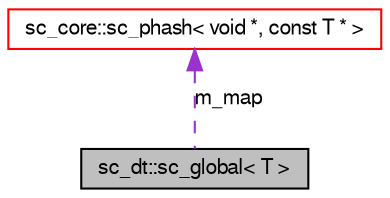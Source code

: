 digraph G
{
  edge [fontname="FreeSans",fontsize="10",labelfontname="FreeSans",labelfontsize="10"];
  node [fontname="FreeSans",fontsize="10",shape=record];
  Node1 [label="sc_dt::sc_global\< T \>",height=0.2,width=0.4,color="black", fillcolor="grey75", style="filled" fontcolor="black"];
  Node2 -> Node1 [dir=back,color="darkorchid3",fontsize="10",style="dashed",label="m_map",fontname="FreeSans"];
  Node2 [label="sc_core::sc_phash\< void *, const T * \>",height=0.2,width=0.4,color="red", fillcolor="white", style="filled",URL="$a00142.html"];
}
